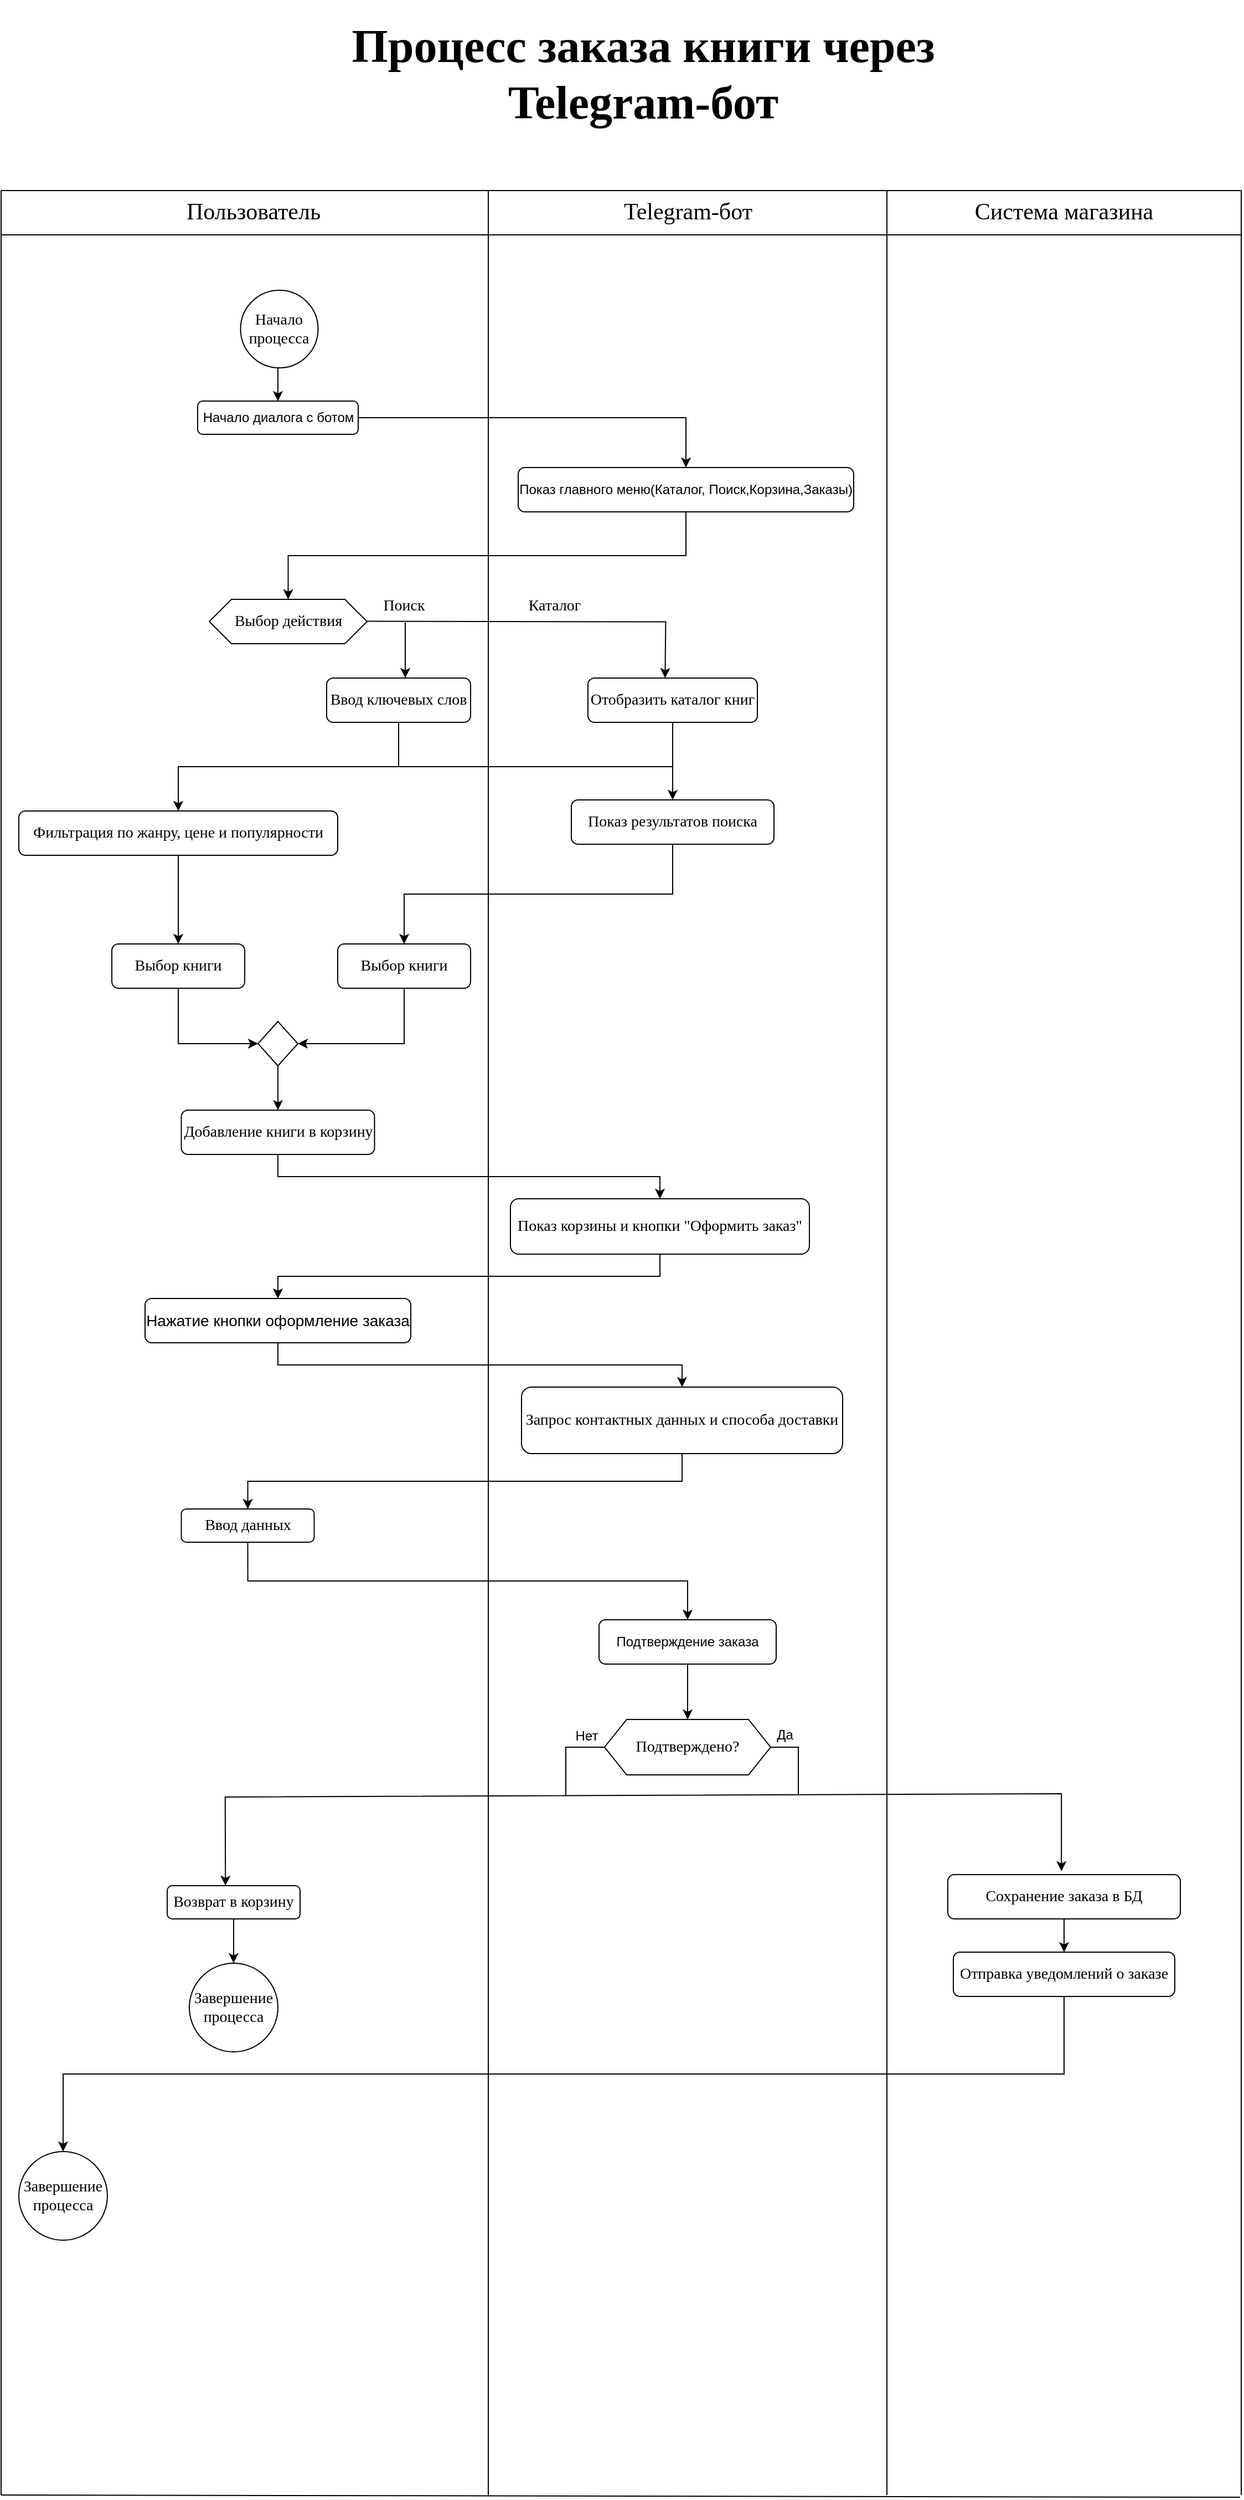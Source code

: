<mxfile version="28.0.9">
  <diagram name="Страница — 1" id="X_yI0yotCrInk8uDqCdY">
    <mxGraphModel dx="2864" dy="2230" grid="1" gridSize="10" guides="1" tooltips="1" connect="1" arrows="1" fold="1" page="1" pageScale="1" pageWidth="827" pageHeight="1169" math="0" shadow="0">
      <root>
        <mxCell id="0" />
        <mxCell id="1" parent="0" />
        <mxCell id="pVzRPu4Jaru_-5LtxVrg-1" value="&lt;font style=&quot;font-size: 21px;&quot;&gt;Пользователь&lt;/font&gt;" style="text;align=center;html=1;verticalAlign=middle;whiteSpace=wrap;rounded=0;fontFamily=Times New Roman;fontSize=14;" vertex="1" parent="1">
          <mxGeometry x="28" y="-36" width="80" height="30" as="geometry" />
        </mxCell>
        <mxCell id="pVzRPu4Jaru_-5LtxVrg-8" value="" style="edgeStyle=orthogonalEdgeStyle;rounded=0;orthogonalLoop=1;jettySize=auto;html=1;entryX=0.5;entryY=0;entryDx=0;entryDy=0;" edge="1" parent="1" source="pVzRPu4Jaru_-5LtxVrg-3" target="pVzRPu4Jaru_-5LtxVrg-6">
          <mxGeometry relative="1" as="geometry">
            <mxPoint x="90" y="245" as="targetPoint" />
          </mxGeometry>
        </mxCell>
        <mxCell id="pVzRPu4Jaru_-5LtxVrg-3" value="Начало диалога с ботом" style="rounded=1;whiteSpace=wrap;html=1;" vertex="1" parent="1">
          <mxGeometry x="17.5" y="150" width="145" height="30" as="geometry" />
        </mxCell>
        <mxCell id="pVzRPu4Jaru_-5LtxVrg-4" value="&lt;h1&gt;&lt;font style=&quot;font-size: 42px;&quot;&gt;Процесс заказа книги через Telegram-бот&lt;/font&gt;&lt;/h1&gt;" style="text;strokeColor=none;align=center;fillColor=none;html=1;verticalAlign=middle;whiteSpace=wrap;rounded=0;fontStyle=1;fontFamily=Times New Roman;" vertex="1" parent="1">
          <mxGeometry x="60" y="-200" width="720" height="110" as="geometry" />
        </mxCell>
        <mxCell id="pVzRPu4Jaru_-5LtxVrg-5" value="&lt;font face=&quot;Times New Roman&quot; style=&quot;font-weight: normal; font-size: 21px;&quot;&gt;Telegram-бот&lt;/font&gt;" style="text;strokeColor=none;align=center;fillColor=none;html=1;verticalAlign=middle;whiteSpace=wrap;rounded=0;fontStyle=1" vertex="1" parent="1">
          <mxGeometry x="397.5" y="-36" width="125" height="30" as="geometry" />
        </mxCell>
        <mxCell id="pVzRPu4Jaru_-5LtxVrg-13" style="edgeStyle=orthogonalEdgeStyle;rounded=0;orthogonalLoop=1;jettySize=auto;html=1;exitX=0.5;exitY=1;exitDx=0;exitDy=0;" edge="1" parent="1" source="pVzRPu4Jaru_-5LtxVrg-6" target="pVzRPu4Jaru_-5LtxVrg-12">
          <mxGeometry relative="1" as="geometry" />
        </mxCell>
        <mxCell id="pVzRPu4Jaru_-5LtxVrg-6" value="Показ главного меню(Каталог, Поиск,Корзина,Заказы)" style="rounded=1;whiteSpace=wrap;html=1;" vertex="1" parent="1">
          <mxGeometry x="307" y="210" width="303" height="40" as="geometry" />
        </mxCell>
        <mxCell id="pVzRPu4Jaru_-5LtxVrg-17" style="edgeStyle=orthogonalEdgeStyle;rounded=0;orthogonalLoop=1;jettySize=auto;html=1;entryX=0.5;entryY=0;entryDx=0;entryDy=0;exitX=0.143;exitY=0.959;exitDx=0;exitDy=0;exitPerimeter=0;" edge="1" parent="1">
          <mxGeometry relative="1" as="geometry">
            <mxPoint x="170.5" y="348.77" as="sourcePoint" />
            <mxPoint x="439.67" y="400" as="targetPoint" />
          </mxGeometry>
        </mxCell>
        <mxCell id="pVzRPu4Jaru_-5LtxVrg-12" value="&lt;font style=&quot;font-size: 14px;&quot; face=&quot;Times New Roman&quot;&gt;Выбор действия&lt;/font&gt;" style="shape=hexagon;perimeter=hexagonPerimeter2;whiteSpace=wrap;html=1;fixedSize=1;" vertex="1" parent="1">
          <mxGeometry x="28" y="329" width="142.5" height="40" as="geometry" />
        </mxCell>
        <mxCell id="pVzRPu4Jaru_-5LtxVrg-20" style="edgeStyle=orthogonalEdgeStyle;rounded=0;orthogonalLoop=1;jettySize=auto;html=1;exitX=0.5;exitY=1;exitDx=0;exitDy=0;" edge="1" parent="1" source="pVzRPu4Jaru_-5LtxVrg-14" target="pVzRPu4Jaru_-5LtxVrg-19">
          <mxGeometry relative="1" as="geometry" />
        </mxCell>
        <mxCell id="pVzRPu4Jaru_-5LtxVrg-14" value="&lt;font style=&quot;font-size: 14px;&quot; face=&quot;Times New Roman&quot;&gt;Ввод ключевых слов&lt;/font&gt;" style="rounded=1;whiteSpace=wrap;html=1;" vertex="1" parent="1">
          <mxGeometry x="134" y="400" width="130" height="40" as="geometry" />
        </mxCell>
        <mxCell id="pVzRPu4Jaru_-5LtxVrg-25" style="edgeStyle=orthogonalEdgeStyle;rounded=0;orthogonalLoop=1;jettySize=auto;html=1;exitX=0.5;exitY=1;exitDx=0;exitDy=0;entryX=0.5;entryY=0;entryDx=0;entryDy=0;" edge="1" parent="1" source="pVzRPu4Jaru_-5LtxVrg-16" target="pVzRPu4Jaru_-5LtxVrg-24">
          <mxGeometry relative="1" as="geometry" />
        </mxCell>
        <mxCell id="pVzRPu4Jaru_-5LtxVrg-16" value="&lt;font style=&quot;font-size: 14px;&quot; face=&quot;Times New Roman&quot;&gt;Отобразить каталог книг&lt;/font&gt;" style="rounded=1;whiteSpace=wrap;html=1;" vertex="1" parent="1">
          <mxGeometry x="370" y="400" width="153" height="40" as="geometry" />
        </mxCell>
        <mxCell id="pVzRPu4Jaru_-5LtxVrg-18" value="" style="endArrow=none;html=1;rounded=0;" edge="1" parent="1">
          <mxGeometry width="50" height="50" relative="1" as="geometry">
            <mxPoint x="280" y="2040" as="sourcePoint" />
            <mxPoint x="280" y="-40" as="targetPoint" />
          </mxGeometry>
        </mxCell>
        <mxCell id="pVzRPu4Jaru_-5LtxVrg-23" style="edgeStyle=orthogonalEdgeStyle;rounded=0;orthogonalLoop=1;jettySize=auto;html=1;exitX=0.5;exitY=1;exitDx=0;exitDy=0;entryX=0.5;entryY=0;entryDx=0;entryDy=0;" edge="1" parent="1" source="pVzRPu4Jaru_-5LtxVrg-19" target="pVzRPu4Jaru_-5LtxVrg-21">
          <mxGeometry relative="1" as="geometry" />
        </mxCell>
        <mxCell id="pVzRPu4Jaru_-5LtxVrg-19" value="&lt;font style=&quot;font-size: 14px;&quot; face=&quot;Times New Roman&quot;&gt;Фильтрация по жанру, цене и популярности&lt;/font&gt;" style="rounded=1;whiteSpace=wrap;html=1;" vertex="1" parent="1">
          <mxGeometry x="-144" y="520" width="288" height="40" as="geometry" />
        </mxCell>
        <mxCell id="pVzRPu4Jaru_-5LtxVrg-30" style="edgeStyle=orthogonalEdgeStyle;rounded=0;orthogonalLoop=1;jettySize=auto;html=1;exitX=0.5;exitY=1;exitDx=0;exitDy=0;entryX=0;entryY=0.5;entryDx=0;entryDy=0;" edge="1" parent="1" source="pVzRPu4Jaru_-5LtxVrg-21" target="pVzRPu4Jaru_-5LtxVrg-28">
          <mxGeometry relative="1" as="geometry" />
        </mxCell>
        <mxCell id="pVzRPu4Jaru_-5LtxVrg-21" value="&lt;font style=&quot;font-size: 14px;&quot; face=&quot;Times New Roman&quot;&gt;Выбор книги&lt;/font&gt;" style="rounded=1;whiteSpace=wrap;html=1;" vertex="1" parent="1">
          <mxGeometry x="-60" y="640" width="120" height="40" as="geometry" />
        </mxCell>
        <mxCell id="pVzRPu4Jaru_-5LtxVrg-82" style="edgeStyle=orthogonalEdgeStyle;rounded=0;orthogonalLoop=1;jettySize=auto;html=1;exitX=0.5;exitY=1;exitDx=0;exitDy=0;entryX=0.5;entryY=0;entryDx=0;entryDy=0;" edge="1" parent="1" source="pVzRPu4Jaru_-5LtxVrg-24" target="pVzRPu4Jaru_-5LtxVrg-26">
          <mxGeometry relative="1" as="geometry" />
        </mxCell>
        <mxCell id="pVzRPu4Jaru_-5LtxVrg-24" value="&lt;font style=&quot;font-size: 14px;&quot; face=&quot;Times New Roman&quot;&gt;Показ результатов поиска&lt;/font&gt;" style="rounded=1;whiteSpace=wrap;html=1;" vertex="1" parent="1">
          <mxGeometry x="355" y="510" width="183" height="40" as="geometry" />
        </mxCell>
        <mxCell id="pVzRPu4Jaru_-5LtxVrg-83" style="edgeStyle=orthogonalEdgeStyle;rounded=0;orthogonalLoop=1;jettySize=auto;html=1;exitX=0.5;exitY=1;exitDx=0;exitDy=0;entryX=1;entryY=0.5;entryDx=0;entryDy=0;" edge="1" parent="1" source="pVzRPu4Jaru_-5LtxVrg-26" target="pVzRPu4Jaru_-5LtxVrg-28">
          <mxGeometry relative="1" as="geometry" />
        </mxCell>
        <mxCell id="pVzRPu4Jaru_-5LtxVrg-26" value="&lt;font style=&quot;font-size: 14px;&quot; face=&quot;Times New Roman&quot;&gt;Выбор книги&lt;/font&gt;" style="rounded=1;whiteSpace=wrap;html=1;" vertex="1" parent="1">
          <mxGeometry x="144" y="640" width="120" height="40" as="geometry" />
        </mxCell>
        <mxCell id="pVzRPu4Jaru_-5LtxVrg-32" value="" style="edgeStyle=orthogonalEdgeStyle;rounded=0;orthogonalLoop=1;jettySize=auto;html=1;" edge="1" parent="1" source="pVzRPu4Jaru_-5LtxVrg-28" target="pVzRPu4Jaru_-5LtxVrg-31">
          <mxGeometry relative="1" as="geometry" />
        </mxCell>
        <mxCell id="pVzRPu4Jaru_-5LtxVrg-28" value="" style="rhombus;whiteSpace=wrap;html=1;" vertex="1" parent="1">
          <mxGeometry x="72" y="710" width="36" height="40" as="geometry" />
        </mxCell>
        <mxCell id="pVzRPu4Jaru_-5LtxVrg-84" style="edgeStyle=orthogonalEdgeStyle;rounded=0;orthogonalLoop=1;jettySize=auto;html=1;exitX=0.5;exitY=1;exitDx=0;exitDy=0;entryX=0.5;entryY=0;entryDx=0;entryDy=0;" edge="1" parent="1" source="pVzRPu4Jaru_-5LtxVrg-31" target="pVzRPu4Jaru_-5LtxVrg-33">
          <mxGeometry relative="1" as="geometry" />
        </mxCell>
        <mxCell id="pVzRPu4Jaru_-5LtxVrg-31" value="&lt;font style=&quot;font-size: 14px;&quot; face=&quot;Times New Roman&quot;&gt;Добавление книги в корзину&lt;/font&gt;" style="rounded=1;whiteSpace=wrap;html=1;" vertex="1" parent="1">
          <mxGeometry x="2.75" y="790" width="174.5" height="40" as="geometry" />
        </mxCell>
        <mxCell id="pVzRPu4Jaru_-5LtxVrg-85" style="edgeStyle=orthogonalEdgeStyle;rounded=0;orthogonalLoop=1;jettySize=auto;html=1;exitX=0.5;exitY=1;exitDx=0;exitDy=0;entryX=0.5;entryY=0;entryDx=0;entryDy=0;" edge="1" parent="1" source="pVzRPu4Jaru_-5LtxVrg-33" target="pVzRPu4Jaru_-5LtxVrg-35">
          <mxGeometry relative="1" as="geometry" />
        </mxCell>
        <mxCell id="pVzRPu4Jaru_-5LtxVrg-33" value="&lt;font style=&quot;font-size: 14px;&quot; face=&quot;Times New Roman&quot;&gt;Показ корзины и кнопки &quot;Оформить заказ&quot;&lt;/font&gt;" style="rounded=1;whiteSpace=wrap;html=1;" vertex="1" parent="1">
          <mxGeometry x="300" y="870" width="270" height="50" as="geometry" />
        </mxCell>
        <mxCell id="pVzRPu4Jaru_-5LtxVrg-38" style="edgeStyle=orthogonalEdgeStyle;rounded=0;orthogonalLoop=1;jettySize=auto;html=1;exitX=0.5;exitY=1;exitDx=0;exitDy=0;entryX=0.5;entryY=0;entryDx=0;entryDy=0;" edge="1" parent="1" source="pVzRPu4Jaru_-5LtxVrg-35" target="pVzRPu4Jaru_-5LtxVrg-37">
          <mxGeometry relative="1" as="geometry" />
        </mxCell>
        <mxCell id="pVzRPu4Jaru_-5LtxVrg-35" value="&lt;font style=&quot;font-size: 14px;&quot;&gt;Нажатие кнопки оформление заказа&lt;/font&gt;" style="rounded=1;whiteSpace=wrap;html=1;" vertex="1" parent="1">
          <mxGeometry x="-30" y="960" width="240" height="40" as="geometry" />
        </mxCell>
        <mxCell id="pVzRPu4Jaru_-5LtxVrg-86" style="edgeStyle=orthogonalEdgeStyle;rounded=0;orthogonalLoop=1;jettySize=auto;html=1;exitX=0.5;exitY=1;exitDx=0;exitDy=0;entryX=0.5;entryY=0;entryDx=0;entryDy=0;" edge="1" parent="1" source="pVzRPu4Jaru_-5LtxVrg-37" target="pVzRPu4Jaru_-5LtxVrg-39">
          <mxGeometry relative="1" as="geometry" />
        </mxCell>
        <mxCell id="pVzRPu4Jaru_-5LtxVrg-37" value="&lt;font face=&quot;Times New Roman&quot; style=&quot;font-size: 14px;&quot;&gt;Запрос контактных данных и способа доставки&lt;/font&gt;" style="rounded=1;whiteSpace=wrap;html=1;" vertex="1" parent="1">
          <mxGeometry x="310" y="1040" width="290" height="60" as="geometry" />
        </mxCell>
        <mxCell id="pVzRPu4Jaru_-5LtxVrg-87" style="edgeStyle=orthogonalEdgeStyle;rounded=0;orthogonalLoop=1;jettySize=auto;html=1;exitX=0.5;exitY=1;exitDx=0;exitDy=0;" edge="1" parent="1" source="pVzRPu4Jaru_-5LtxVrg-39" target="pVzRPu4Jaru_-5LtxVrg-41">
          <mxGeometry relative="1" as="geometry" />
        </mxCell>
        <mxCell id="pVzRPu4Jaru_-5LtxVrg-39" value="&lt;font style=&quot;font-size: 14px;&quot; face=&quot;Times New Roman&quot;&gt;Ввод данных&lt;/font&gt;" style="rounded=1;whiteSpace=wrap;html=1;" vertex="1" parent="1">
          <mxGeometry x="2.75" y="1150" width="120" height="30" as="geometry" />
        </mxCell>
        <mxCell id="pVzRPu4Jaru_-5LtxVrg-44" style="edgeStyle=orthogonalEdgeStyle;rounded=0;orthogonalLoop=1;jettySize=auto;html=1;exitX=0.5;exitY=1;exitDx=0;exitDy=0;entryX=0.5;entryY=0;entryDx=0;entryDy=0;" edge="1" parent="1" source="pVzRPu4Jaru_-5LtxVrg-41" target="pVzRPu4Jaru_-5LtxVrg-43">
          <mxGeometry relative="1" as="geometry" />
        </mxCell>
        <mxCell id="pVzRPu4Jaru_-5LtxVrg-41" value="Подтверждение заказа" style="rounded=1;whiteSpace=wrap;html=1;" vertex="1" parent="1">
          <mxGeometry x="380" y="1250" width="160" height="40" as="geometry" />
        </mxCell>
        <mxCell id="pVzRPu4Jaru_-5LtxVrg-43" value="&lt;font style=&quot;font-size: 14px;&quot; face=&quot;Times New Roman&quot;&gt;Подтверждено?&lt;/font&gt;" style="shape=hexagon;perimeter=hexagonPerimeter2;whiteSpace=wrap;html=1;fixedSize=1;" vertex="1" parent="1">
          <mxGeometry x="385" y="1340" width="150" height="50" as="geometry" />
        </mxCell>
        <mxCell id="pVzRPu4Jaru_-5LtxVrg-45" value="&lt;font face=&quot;Times New Roman&quot; style=&quot;font-size: 14px;&quot;&gt;Возврат в корзину&lt;/font&gt;" style="rounded=1;whiteSpace=wrap;html=1;" vertex="1" parent="1">
          <mxGeometry x="-10" y="1490" width="120" height="30" as="geometry" />
        </mxCell>
        <mxCell id="pVzRPu4Jaru_-5LtxVrg-49" style="edgeStyle=orthogonalEdgeStyle;rounded=0;orthogonalLoop=1;jettySize=auto;html=1;exitX=0.5;exitY=1;exitDx=0;exitDy=0;entryX=0.585;entryY=0;entryDx=0;entryDy=0;entryPerimeter=0;" edge="1" parent="1" source="pVzRPu4Jaru_-5LtxVrg-45">
          <mxGeometry relative="1" as="geometry">
            <mxPoint x="49.963" y="1560" as="targetPoint" />
          </mxGeometry>
        </mxCell>
        <mxCell id="pVzRPu4Jaru_-5LtxVrg-50" value="&lt;font style=&quot;font-size: 14px;&quot; face=&quot;Times New Roman&quot;&gt;Завершение процесса&lt;/font&gt;" style="ellipse;whiteSpace=wrap;html=1;" vertex="1" parent="1">
          <mxGeometry x="10" y="1560" width="80" height="80" as="geometry" />
        </mxCell>
        <mxCell id="pVzRPu4Jaru_-5LtxVrg-52" value="" style="endArrow=none;html=1;rounded=0;" edge="1" parent="1">
          <mxGeometry width="50" height="50" relative="1" as="geometry">
            <mxPoint x="640" y="2040" as="sourcePoint" />
            <mxPoint x="640" y="-40" as="targetPoint" />
          </mxGeometry>
        </mxCell>
        <mxCell id="pVzRPu4Jaru_-5LtxVrg-53" value="&lt;font style=&quot;font-size: 21px;&quot; face=&quot;Times New Roman&quot;&gt;Система магазина&lt;/font&gt;" style="text;strokeColor=none;align=center;fillColor=none;html=1;verticalAlign=middle;whiteSpace=wrap;rounded=0;" vertex="1" parent="1">
          <mxGeometry x="715" y="-36" width="170" height="30" as="geometry" />
        </mxCell>
        <mxCell id="pVzRPu4Jaru_-5LtxVrg-98" style="edgeStyle=orthogonalEdgeStyle;rounded=0;orthogonalLoop=1;jettySize=auto;html=1;exitX=0.5;exitY=1;exitDx=0;exitDy=0;entryX=0.5;entryY=0;entryDx=0;entryDy=0;" edge="1" parent="1" source="pVzRPu4Jaru_-5LtxVrg-54" target="pVzRPu4Jaru_-5LtxVrg-55">
          <mxGeometry relative="1" as="geometry" />
        </mxCell>
        <mxCell id="pVzRPu4Jaru_-5LtxVrg-54" value="&lt;font style=&quot;font-size: 14px;&quot; face=&quot;Times New Roman&quot;&gt;Сохранение заказа в БД&lt;/font&gt;" style="rounded=1;whiteSpace=wrap;html=1;" vertex="1" parent="1">
          <mxGeometry x="695" y="1480" width="210" height="40" as="geometry" />
        </mxCell>
        <mxCell id="pVzRPu4Jaru_-5LtxVrg-89" style="edgeStyle=orthogonalEdgeStyle;rounded=0;orthogonalLoop=1;jettySize=auto;html=1;exitX=0.5;exitY=1;exitDx=0;exitDy=0;entryX=0.5;entryY=0;entryDx=0;entryDy=0;" edge="1" parent="1" source="pVzRPu4Jaru_-5LtxVrg-55" target="pVzRPu4Jaru_-5LtxVrg-57">
          <mxGeometry relative="1" as="geometry" />
        </mxCell>
        <mxCell id="pVzRPu4Jaru_-5LtxVrg-55" value="&lt;font face=&quot;Times New Roman&quot;&gt;&lt;span style=&quot;font-size: 14px;&quot;&gt;Отправка уведомлений о заказе&lt;/span&gt;&lt;/font&gt;" style="rounded=1;whiteSpace=wrap;html=1;" vertex="1" parent="1">
          <mxGeometry x="700" y="1550" width="200" height="40" as="geometry" />
        </mxCell>
        <mxCell id="pVzRPu4Jaru_-5LtxVrg-57" value="&lt;font style=&quot;font-size: 14px;&quot; face=&quot;Times New Roman&quot;&gt;Завершение процесса&lt;/font&gt;" style="ellipse;whiteSpace=wrap;html=1;" vertex="1" parent="1">
          <mxGeometry x="-144" y="1730" width="80" height="80" as="geometry" />
        </mxCell>
        <mxCell id="pVzRPu4Jaru_-5LtxVrg-63" value="" style="endArrow=none;html=1;rounded=0;" edge="1" parent="1">
          <mxGeometry width="50" height="50" relative="1" as="geometry">
            <mxPoint x="960" y="2040" as="sourcePoint" />
            <mxPoint x="960" y="-40" as="targetPoint" />
          </mxGeometry>
        </mxCell>
        <mxCell id="pVzRPu4Jaru_-5LtxVrg-64" value="" style="endArrow=none;html=1;rounded=0;" edge="1" parent="1">
          <mxGeometry width="50" height="50" relative="1" as="geometry">
            <mxPoint x="-160" y="2040" as="sourcePoint" />
            <mxPoint x="-160" y="-40" as="targetPoint" />
          </mxGeometry>
        </mxCell>
        <mxCell id="pVzRPu4Jaru_-5LtxVrg-67" style="edgeStyle=orthogonalEdgeStyle;rounded=0;orthogonalLoop=1;jettySize=auto;html=1;exitX=0.5;exitY=1;exitDx=0;exitDy=0;entryX=0.5;entryY=0;entryDx=0;entryDy=0;" edge="1" parent="1" source="pVzRPu4Jaru_-5LtxVrg-65" target="pVzRPu4Jaru_-5LtxVrg-3">
          <mxGeometry relative="1" as="geometry" />
        </mxCell>
        <mxCell id="pVzRPu4Jaru_-5LtxVrg-65" value="&lt;font face=&quot;Times New Roman&quot;&gt;&lt;span style=&quot;font-size: 14px;&quot;&gt;Начало процесса&lt;/span&gt;&lt;/font&gt;" style="ellipse;whiteSpace=wrap;html=1;" vertex="1" parent="1">
          <mxGeometry x="56.25" y="50" width="70" height="70" as="geometry" />
        </mxCell>
        <mxCell id="pVzRPu4Jaru_-5LtxVrg-68" value="" style="endArrow=none;html=1;rounded=0;" edge="1" parent="1">
          <mxGeometry width="50" height="50" relative="1" as="geometry">
            <mxPoint x="-160" y="-40" as="sourcePoint" />
            <mxPoint x="960" y="-40" as="targetPoint" />
          </mxGeometry>
        </mxCell>
        <mxCell id="pVzRPu4Jaru_-5LtxVrg-69" value="" style="endArrow=none;html=1;rounded=0;" edge="1" parent="1">
          <mxGeometry width="50" height="50" relative="1" as="geometry">
            <mxPoint x="-160" as="sourcePoint" />
            <mxPoint x="960" as="targetPoint" />
          </mxGeometry>
        </mxCell>
        <mxCell id="pVzRPu4Jaru_-5LtxVrg-70" value="" style="endArrow=none;html=1;rounded=0;" edge="1" parent="1">
          <mxGeometry width="50" height="50" relative="1" as="geometry">
            <mxPoint x="-160" y="2040" as="sourcePoint" />
            <mxPoint x="959" y="2042" as="targetPoint" />
          </mxGeometry>
        </mxCell>
        <mxCell id="pVzRPu4Jaru_-5LtxVrg-74" value="&lt;font face=&quot;Times New Roman&quot; style=&quot;font-size: 14px;&quot;&gt;Каталог&lt;/font&gt;" style="text;strokeColor=none;align=center;fillColor=none;html=1;verticalAlign=middle;whiteSpace=wrap;rounded=0;" vertex="1" parent="1">
          <mxGeometry x="310" y="320" width="60" height="30" as="geometry" />
        </mxCell>
        <mxCell id="pVzRPu4Jaru_-5LtxVrg-76" value="" style="endArrow=classic;html=1;rounded=0;" edge="1" parent="1">
          <mxGeometry width="50" height="50" relative="1" as="geometry">
            <mxPoint x="205" y="350" as="sourcePoint" />
            <mxPoint x="205" y="400" as="targetPoint" />
          </mxGeometry>
        </mxCell>
        <mxCell id="pVzRPu4Jaru_-5LtxVrg-79" value="&lt;font style=&quot;font-size: 14px;&quot; face=&quot;Times New Roman&quot;&gt;Поиск&lt;/font&gt;" style="text;strokeColor=none;align=center;fillColor=none;html=1;verticalAlign=middle;whiteSpace=wrap;rounded=0;" vertex="1" parent="1">
          <mxGeometry x="174" y="320" width="60" height="30" as="geometry" />
        </mxCell>
        <mxCell id="pVzRPu4Jaru_-5LtxVrg-80" value="" style="endArrow=none;html=1;rounded=0;" edge="1" parent="1">
          <mxGeometry width="50" height="50" relative="1" as="geometry">
            <mxPoint x="196" y="480" as="sourcePoint" />
            <mxPoint x="446" y="480" as="targetPoint" />
          </mxGeometry>
        </mxCell>
        <mxCell id="pVzRPu4Jaru_-5LtxVrg-97" value="" style="endArrow=classic;startArrow=classic;html=1;rounded=0;exitX=0.5;exitY=0;exitDx=0;exitDy=0;" edge="1" parent="1">
          <mxGeometry width="50" height="50" relative="1" as="geometry">
            <mxPoint x="42.62" y="1490" as="sourcePoint" />
            <mxPoint x="797.62" y="1477" as="targetPoint" />
            <Array as="points">
              <mxPoint x="42.37" y="1410" />
              <mxPoint x="797.62" y="1407" />
            </Array>
          </mxGeometry>
        </mxCell>
        <mxCell id="pVzRPu4Jaru_-5LtxVrg-103" value="" style="endArrow=none;html=1;rounded=0;entryX=1;entryY=0.5;entryDx=0;entryDy=0;" edge="1" parent="1" target="pVzRPu4Jaru_-5LtxVrg-43">
          <mxGeometry width="50" height="50" relative="1" as="geometry">
            <mxPoint x="560" y="1407.43" as="sourcePoint" />
            <mxPoint x="535" y="1367" as="targetPoint" />
            <Array as="points">
              <mxPoint x="560" y="1365" />
            </Array>
          </mxGeometry>
        </mxCell>
        <mxCell id="pVzRPu4Jaru_-5LtxVrg-106" value="" style="endArrow=none;html=1;rounded=0;entryX=0;entryY=0.5;entryDx=0;entryDy=0;" edge="1" parent="1" target="pVzRPu4Jaru_-5LtxVrg-43">
          <mxGeometry width="50" height="50" relative="1" as="geometry">
            <mxPoint x="350" y="1409" as="sourcePoint" />
            <mxPoint x="370" y="1389" as="targetPoint" />
            <Array as="points">
              <mxPoint x="350" y="1365" />
            </Array>
          </mxGeometry>
        </mxCell>
        <mxCell id="pVzRPu4Jaru_-5LtxVrg-107" value="Нет" style="text;strokeColor=none;align=center;fillColor=none;html=1;verticalAlign=middle;whiteSpace=wrap;rounded=0;" vertex="1" parent="1">
          <mxGeometry x="338.5" y="1340" width="60" height="30" as="geometry" />
        </mxCell>
        <mxCell id="pVzRPu4Jaru_-5LtxVrg-108" value="Да" style="text;strokeColor=none;align=center;fillColor=none;html=1;verticalAlign=middle;whiteSpace=wrap;rounded=0;" vertex="1" parent="1">
          <mxGeometry x="517.5" y="1339" width="60" height="30" as="geometry" />
        </mxCell>
      </root>
    </mxGraphModel>
  </diagram>
</mxfile>

